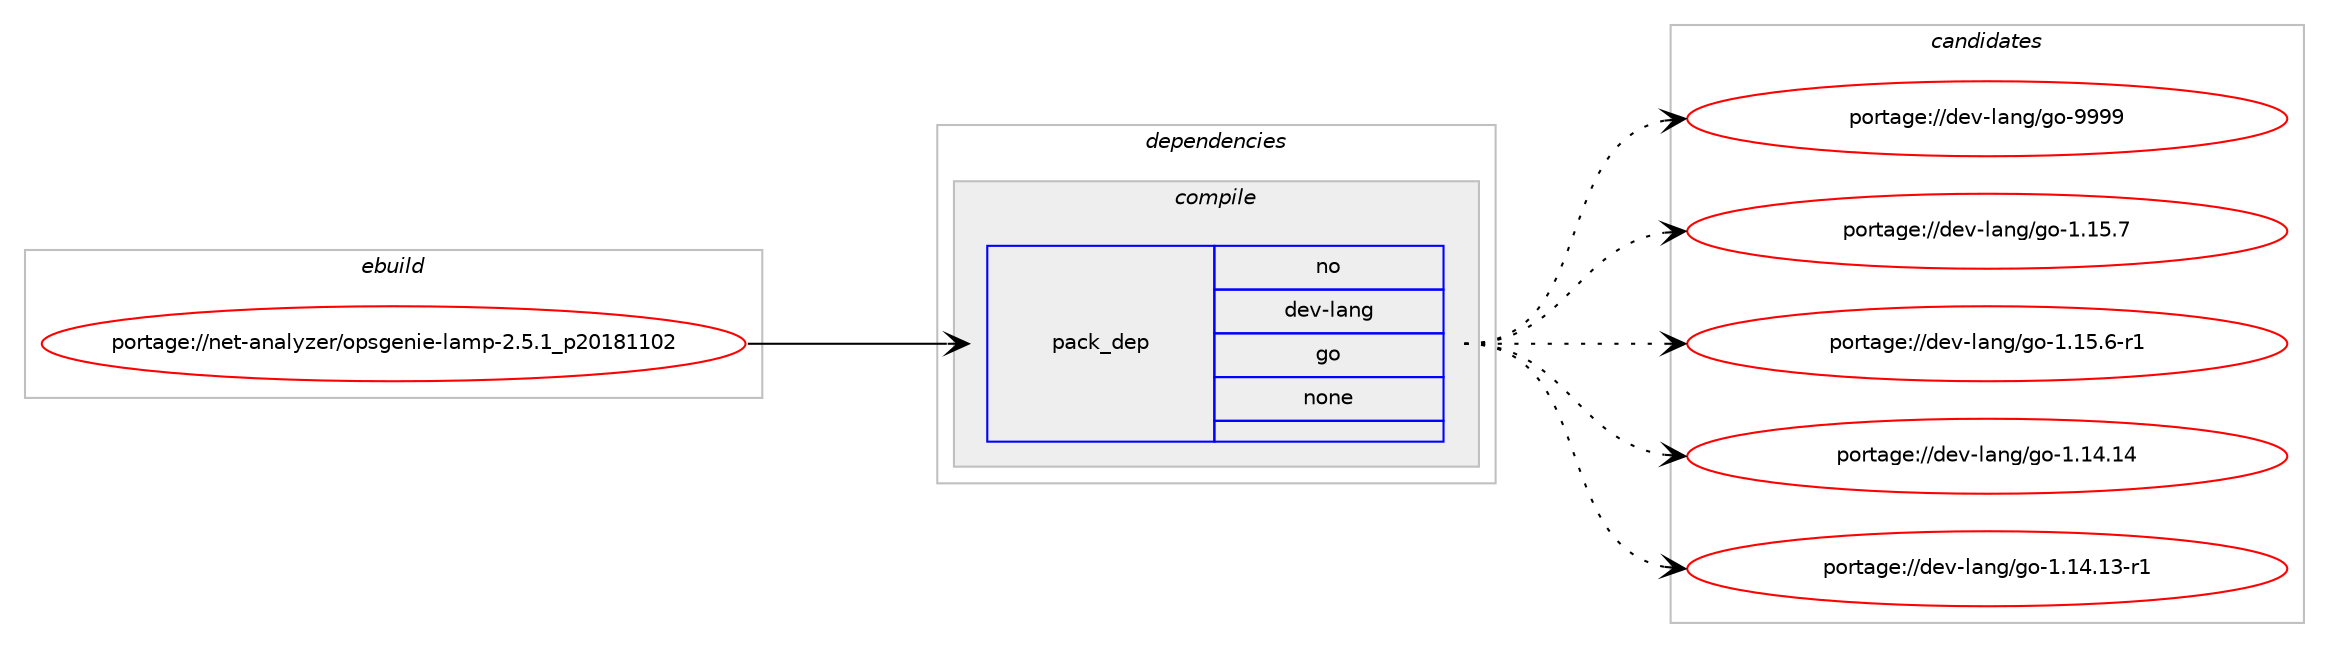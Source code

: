 digraph prolog {

# *************
# Graph options
# *************

newrank=true;
concentrate=true;
compound=true;
graph [rankdir=LR,fontname=Helvetica,fontsize=10,ranksep=1.5];#, ranksep=2.5, nodesep=0.2];
edge  [arrowhead=vee];
node  [fontname=Helvetica,fontsize=10];

# **********
# The ebuild
# **********

subgraph cluster_leftcol {
color=gray;
rank=same;
label=<<i>ebuild</i>>;
id [label="portage://net-analyzer/opsgenie-lamp-2.5.1_p20181102", color=red, width=4, href="../net-analyzer/opsgenie-lamp-2.5.1_p20181102.svg"];
}

# ****************
# The dependencies
# ****************

subgraph cluster_midcol {
color=gray;
label=<<i>dependencies</i>>;
subgraph cluster_compile {
fillcolor="#eeeeee";
style=filled;
label=<<i>compile</i>>;
subgraph pack2539 {
dependency3066 [label=<<TABLE BORDER="0" CELLBORDER="1" CELLSPACING="0" CELLPADDING="4" WIDTH="220"><TR><TD ROWSPAN="6" CELLPADDING="30">pack_dep</TD></TR><TR><TD WIDTH="110">no</TD></TR><TR><TD>dev-lang</TD></TR><TR><TD>go</TD></TR><TR><TD>none</TD></TR><TR><TD></TD></TR></TABLE>>, shape=none, color=blue];
}
id:e -> dependency3066:w [weight=20,style="solid",arrowhead="vee"];
}
subgraph cluster_compileandrun {
fillcolor="#eeeeee";
style=filled;
label=<<i>compile and run</i>>;
}
subgraph cluster_run {
fillcolor="#eeeeee";
style=filled;
label=<<i>run</i>>;
}
}

# **************
# The candidates
# **************

subgraph cluster_choices {
rank=same;
color=gray;
label=<<i>candidates</i>>;

subgraph choice2539 {
color=black;
nodesep=1;
choice1001011184510897110103471031114557575757 [label="portage://dev-lang/go-9999", color=red, width=4,href="../dev-lang/go-9999.svg"];
choice10010111845108971101034710311145494649534655 [label="portage://dev-lang/go-1.15.7", color=red, width=4,href="../dev-lang/go-1.15.7.svg"];
choice100101118451089711010347103111454946495346544511449 [label="portage://dev-lang/go-1.15.6-r1", color=red, width=4,href="../dev-lang/go-1.15.6-r1.svg"];
choice1001011184510897110103471031114549464952464952 [label="portage://dev-lang/go-1.14.14", color=red, width=4,href="../dev-lang/go-1.14.14.svg"];
choice10010111845108971101034710311145494649524649514511449 [label="portage://dev-lang/go-1.14.13-r1", color=red, width=4,href="../dev-lang/go-1.14.13-r1.svg"];
dependency3066:e -> choice1001011184510897110103471031114557575757:w [style=dotted,weight="100"];
dependency3066:e -> choice10010111845108971101034710311145494649534655:w [style=dotted,weight="100"];
dependency3066:e -> choice100101118451089711010347103111454946495346544511449:w [style=dotted,weight="100"];
dependency3066:e -> choice1001011184510897110103471031114549464952464952:w [style=dotted,weight="100"];
dependency3066:e -> choice10010111845108971101034710311145494649524649514511449:w [style=dotted,weight="100"];
}
}

}
